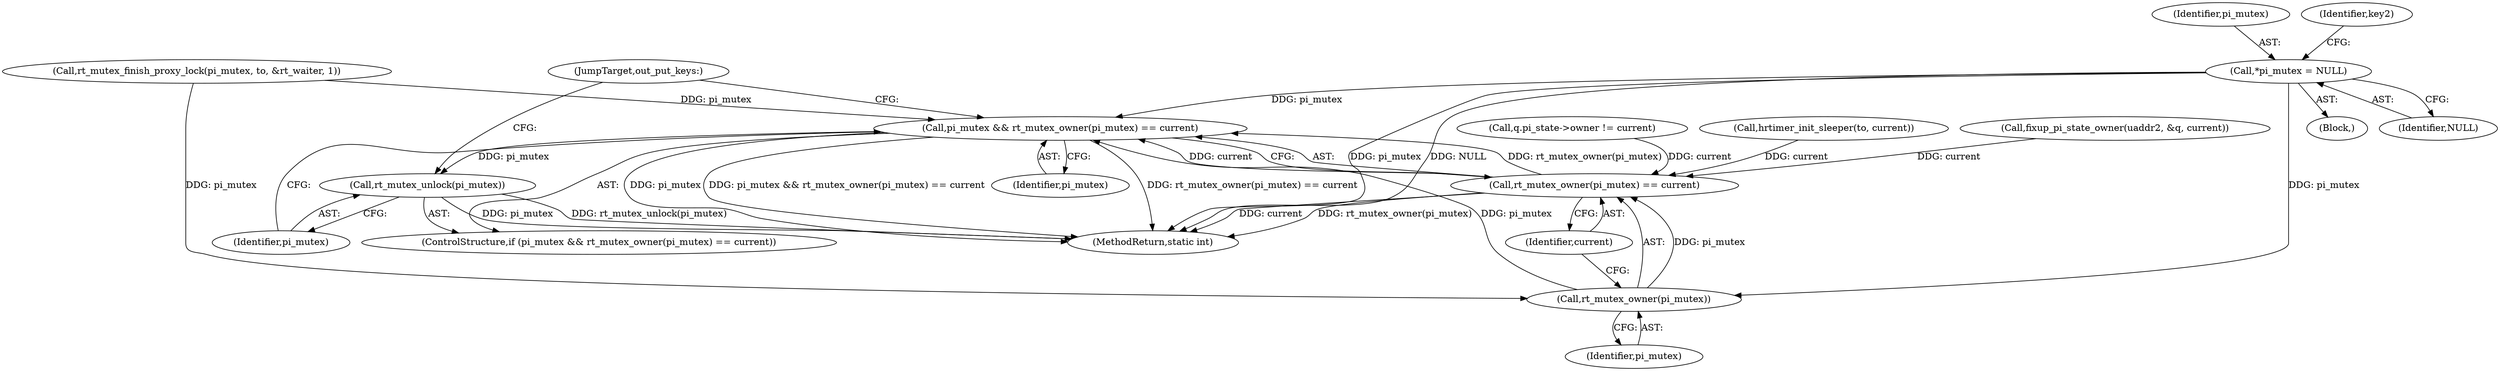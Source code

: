 digraph "0_linux_e9c243a5a6de0be8e584c604d353412584b592f8_0@API" {
"1000128" [label="(Call,*pi_mutex = NULL)"];
"1000384" [label="(Call,pi_mutex && rt_mutex_owner(pi_mutex) == current)"];
"1000390" [label="(Call,rt_mutex_unlock(pi_mutex))"];
"1000387" [label="(Call,rt_mutex_owner(pi_mutex))"];
"1000386" [label="(Call,rt_mutex_owner(pi_mutex) == current)"];
"1000383" [label="(ControlStructure,if (pi_mutex && rt_mutex_owner(pi_mutex) == current))"];
"1000129" [label="(Identifier,pi_mutex)"];
"1000303" [label="(Call,q.pi_state->owner != current)"];
"1000134" [label="(Identifier,key2)"];
"1000387" [label="(Call,rt_mutex_owner(pi_mutex))"];
"1000385" [label="(Identifier,pi_mutex)"];
"1000343" [label="(Call,rt_mutex_finish_proxy_lock(pi_mutex, to, &rt_waiter, 1))"];
"1000388" [label="(Identifier,pi_mutex)"];
"1000174" [label="(Call,hrtimer_init_sleeper(to, current))"];
"1000317" [label="(Call,fixup_pi_state_owner(uaddr2, &q, current))"];
"1000128" [label="(Call,*pi_mutex = NULL)"];
"1000120" [label="(Block,)"];
"1000429" [label="(MethodReturn,static int)"];
"1000403" [label="(JumpTarget,out_put_keys:)"];
"1000389" [label="(Identifier,current)"];
"1000384" [label="(Call,pi_mutex && rt_mutex_owner(pi_mutex) == current)"];
"1000390" [label="(Call,rt_mutex_unlock(pi_mutex))"];
"1000130" [label="(Identifier,NULL)"];
"1000391" [label="(Identifier,pi_mutex)"];
"1000386" [label="(Call,rt_mutex_owner(pi_mutex) == current)"];
"1000128" -> "1000120"  [label="AST: "];
"1000128" -> "1000130"  [label="CFG: "];
"1000129" -> "1000128"  [label="AST: "];
"1000130" -> "1000128"  [label="AST: "];
"1000134" -> "1000128"  [label="CFG: "];
"1000128" -> "1000429"  [label="DDG: NULL"];
"1000128" -> "1000429"  [label="DDG: pi_mutex"];
"1000128" -> "1000384"  [label="DDG: pi_mutex"];
"1000128" -> "1000387"  [label="DDG: pi_mutex"];
"1000384" -> "1000383"  [label="AST: "];
"1000384" -> "1000385"  [label="CFG: "];
"1000384" -> "1000386"  [label="CFG: "];
"1000385" -> "1000384"  [label="AST: "];
"1000386" -> "1000384"  [label="AST: "];
"1000391" -> "1000384"  [label="CFG: "];
"1000403" -> "1000384"  [label="CFG: "];
"1000384" -> "1000429"  [label="DDG: pi_mutex && rt_mutex_owner(pi_mutex) == current"];
"1000384" -> "1000429"  [label="DDG: rt_mutex_owner(pi_mutex) == current"];
"1000384" -> "1000429"  [label="DDG: pi_mutex"];
"1000343" -> "1000384"  [label="DDG: pi_mutex"];
"1000387" -> "1000384"  [label="DDG: pi_mutex"];
"1000386" -> "1000384"  [label="DDG: rt_mutex_owner(pi_mutex)"];
"1000386" -> "1000384"  [label="DDG: current"];
"1000384" -> "1000390"  [label="DDG: pi_mutex"];
"1000390" -> "1000383"  [label="AST: "];
"1000390" -> "1000391"  [label="CFG: "];
"1000391" -> "1000390"  [label="AST: "];
"1000403" -> "1000390"  [label="CFG: "];
"1000390" -> "1000429"  [label="DDG: rt_mutex_unlock(pi_mutex)"];
"1000390" -> "1000429"  [label="DDG: pi_mutex"];
"1000387" -> "1000386"  [label="AST: "];
"1000387" -> "1000388"  [label="CFG: "];
"1000388" -> "1000387"  [label="AST: "];
"1000389" -> "1000387"  [label="CFG: "];
"1000387" -> "1000386"  [label="DDG: pi_mutex"];
"1000343" -> "1000387"  [label="DDG: pi_mutex"];
"1000386" -> "1000389"  [label="CFG: "];
"1000389" -> "1000386"  [label="AST: "];
"1000386" -> "1000429"  [label="DDG: current"];
"1000386" -> "1000429"  [label="DDG: rt_mutex_owner(pi_mutex)"];
"1000303" -> "1000386"  [label="DDG: current"];
"1000174" -> "1000386"  [label="DDG: current"];
"1000317" -> "1000386"  [label="DDG: current"];
}
